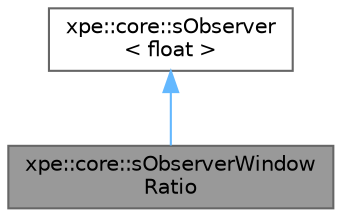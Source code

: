 digraph "xpe::core::sObserverWindowRatio"
{
 // LATEX_PDF_SIZE
  bgcolor="transparent";
  edge [fontname=Helvetica,fontsize=10,labelfontname=Helvetica,labelfontsize=10];
  node [fontname=Helvetica,fontsize=10,shape=box,height=0.2,width=0.4];
  Node1 [id="Node000001",label="xpe::core::sObserverWindow\lRatio",height=0.2,width=0.4,color="gray40", fillcolor="grey60", style="filled", fontcolor="black",tooltip=" "];
  Node2 -> Node1 [id="edge4_Node000001_Node000002",dir="back",color="steelblue1",style="solid",tooltip=" "];
  Node2 [id="Node000002",label="xpe::core::sObserver\l\< float \>",height=0.2,width=0.4,color="gray40", fillcolor="white", style="filled",URL="$structxpe_1_1core_1_1s_observer.html",tooltip=" "];
}
